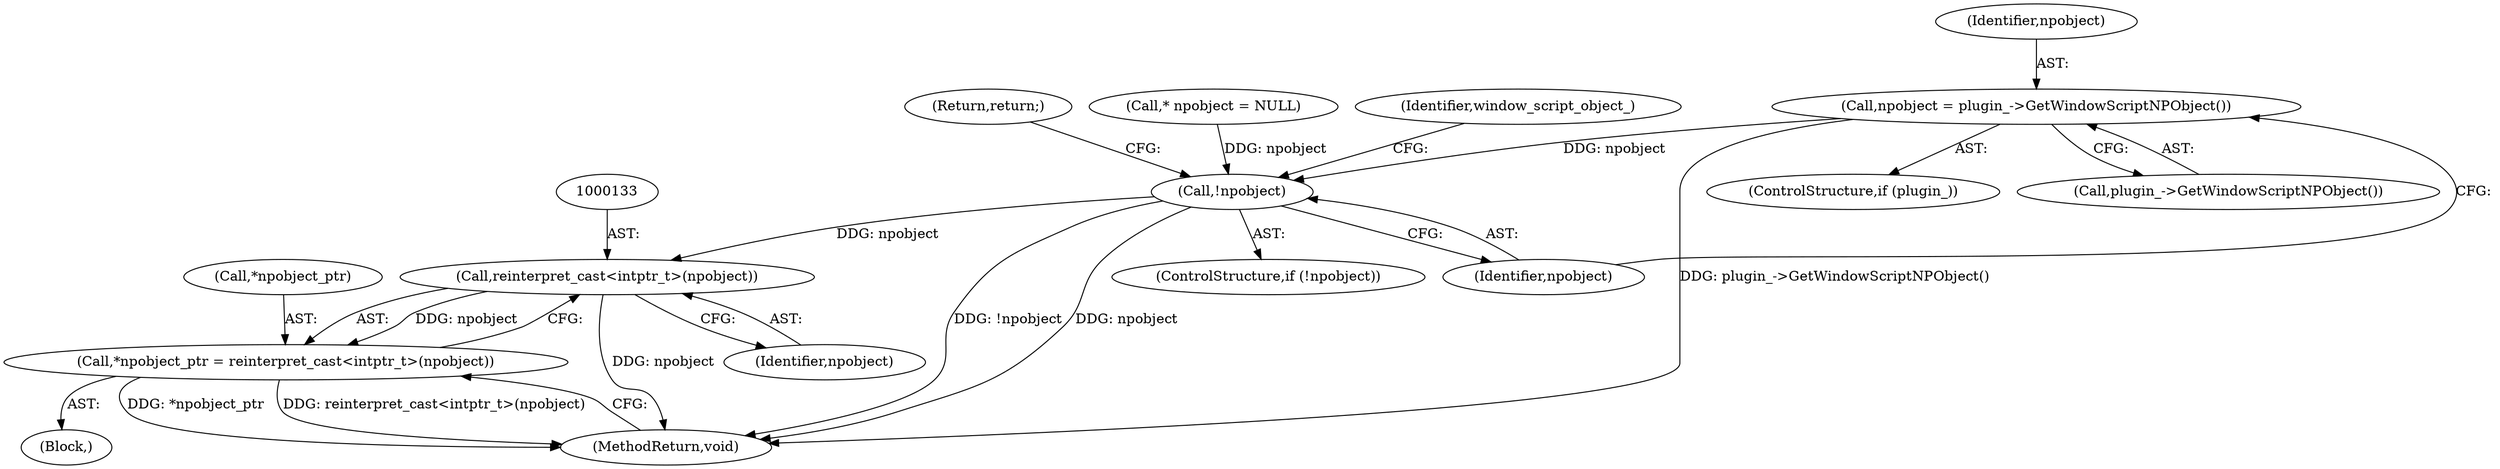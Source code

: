 digraph "1_Chrome_ea3d1d84be3d6f97bf50e76511c9e26af6895533_17@pointer" {
"1000115" [label="(Call,npobject = plugin_->GetWindowScriptNPObject())"];
"1000119" [label="(Call,!npobject)"];
"1000132" [label="(Call,reinterpret_cast<intptr_t>(npobject))"];
"1000129" [label="(Call,*npobject_ptr = reinterpret_cast<intptr_t>(npobject))"];
"1000135" [label="(MethodReturn,void)"];
"1000129" [label="(Call,*npobject_ptr = reinterpret_cast<intptr_t>(npobject))"];
"1000134" [label="(Identifier,npobject)"];
"1000132" [label="(Call,reinterpret_cast<intptr_t>(npobject))"];
"1000113" [label="(ControlStructure,if (plugin_))"];
"1000117" [label="(Call,plugin_->GetWindowScriptNPObject())"];
"1000119" [label="(Call,!npobject)"];
"1000104" [label="(Block,)"];
"1000130" [label="(Call,*npobject_ptr)"];
"1000121" [label="(Return,return;)"];
"1000110" [label="(Call,* npobject = NULL)"];
"1000115" [label="(Call,npobject = plugin_->GetWindowScriptNPObject())"];
"1000123" [label="(Identifier,window_script_object_)"];
"1000116" [label="(Identifier,npobject)"];
"1000118" [label="(ControlStructure,if (!npobject))"];
"1000120" [label="(Identifier,npobject)"];
"1000115" -> "1000113"  [label="AST: "];
"1000115" -> "1000117"  [label="CFG: "];
"1000116" -> "1000115"  [label="AST: "];
"1000117" -> "1000115"  [label="AST: "];
"1000120" -> "1000115"  [label="CFG: "];
"1000115" -> "1000135"  [label="DDG: plugin_->GetWindowScriptNPObject()"];
"1000115" -> "1000119"  [label="DDG: npobject"];
"1000119" -> "1000118"  [label="AST: "];
"1000119" -> "1000120"  [label="CFG: "];
"1000120" -> "1000119"  [label="AST: "];
"1000121" -> "1000119"  [label="CFG: "];
"1000123" -> "1000119"  [label="CFG: "];
"1000119" -> "1000135"  [label="DDG: !npobject"];
"1000119" -> "1000135"  [label="DDG: npobject"];
"1000110" -> "1000119"  [label="DDG: npobject"];
"1000119" -> "1000132"  [label="DDG: npobject"];
"1000132" -> "1000129"  [label="AST: "];
"1000132" -> "1000134"  [label="CFG: "];
"1000133" -> "1000132"  [label="AST: "];
"1000134" -> "1000132"  [label="AST: "];
"1000129" -> "1000132"  [label="CFG: "];
"1000132" -> "1000135"  [label="DDG: npobject"];
"1000132" -> "1000129"  [label="DDG: npobject"];
"1000129" -> "1000104"  [label="AST: "];
"1000130" -> "1000129"  [label="AST: "];
"1000135" -> "1000129"  [label="CFG: "];
"1000129" -> "1000135"  [label="DDG: *npobject_ptr"];
"1000129" -> "1000135"  [label="DDG: reinterpret_cast<intptr_t>(npobject)"];
}
